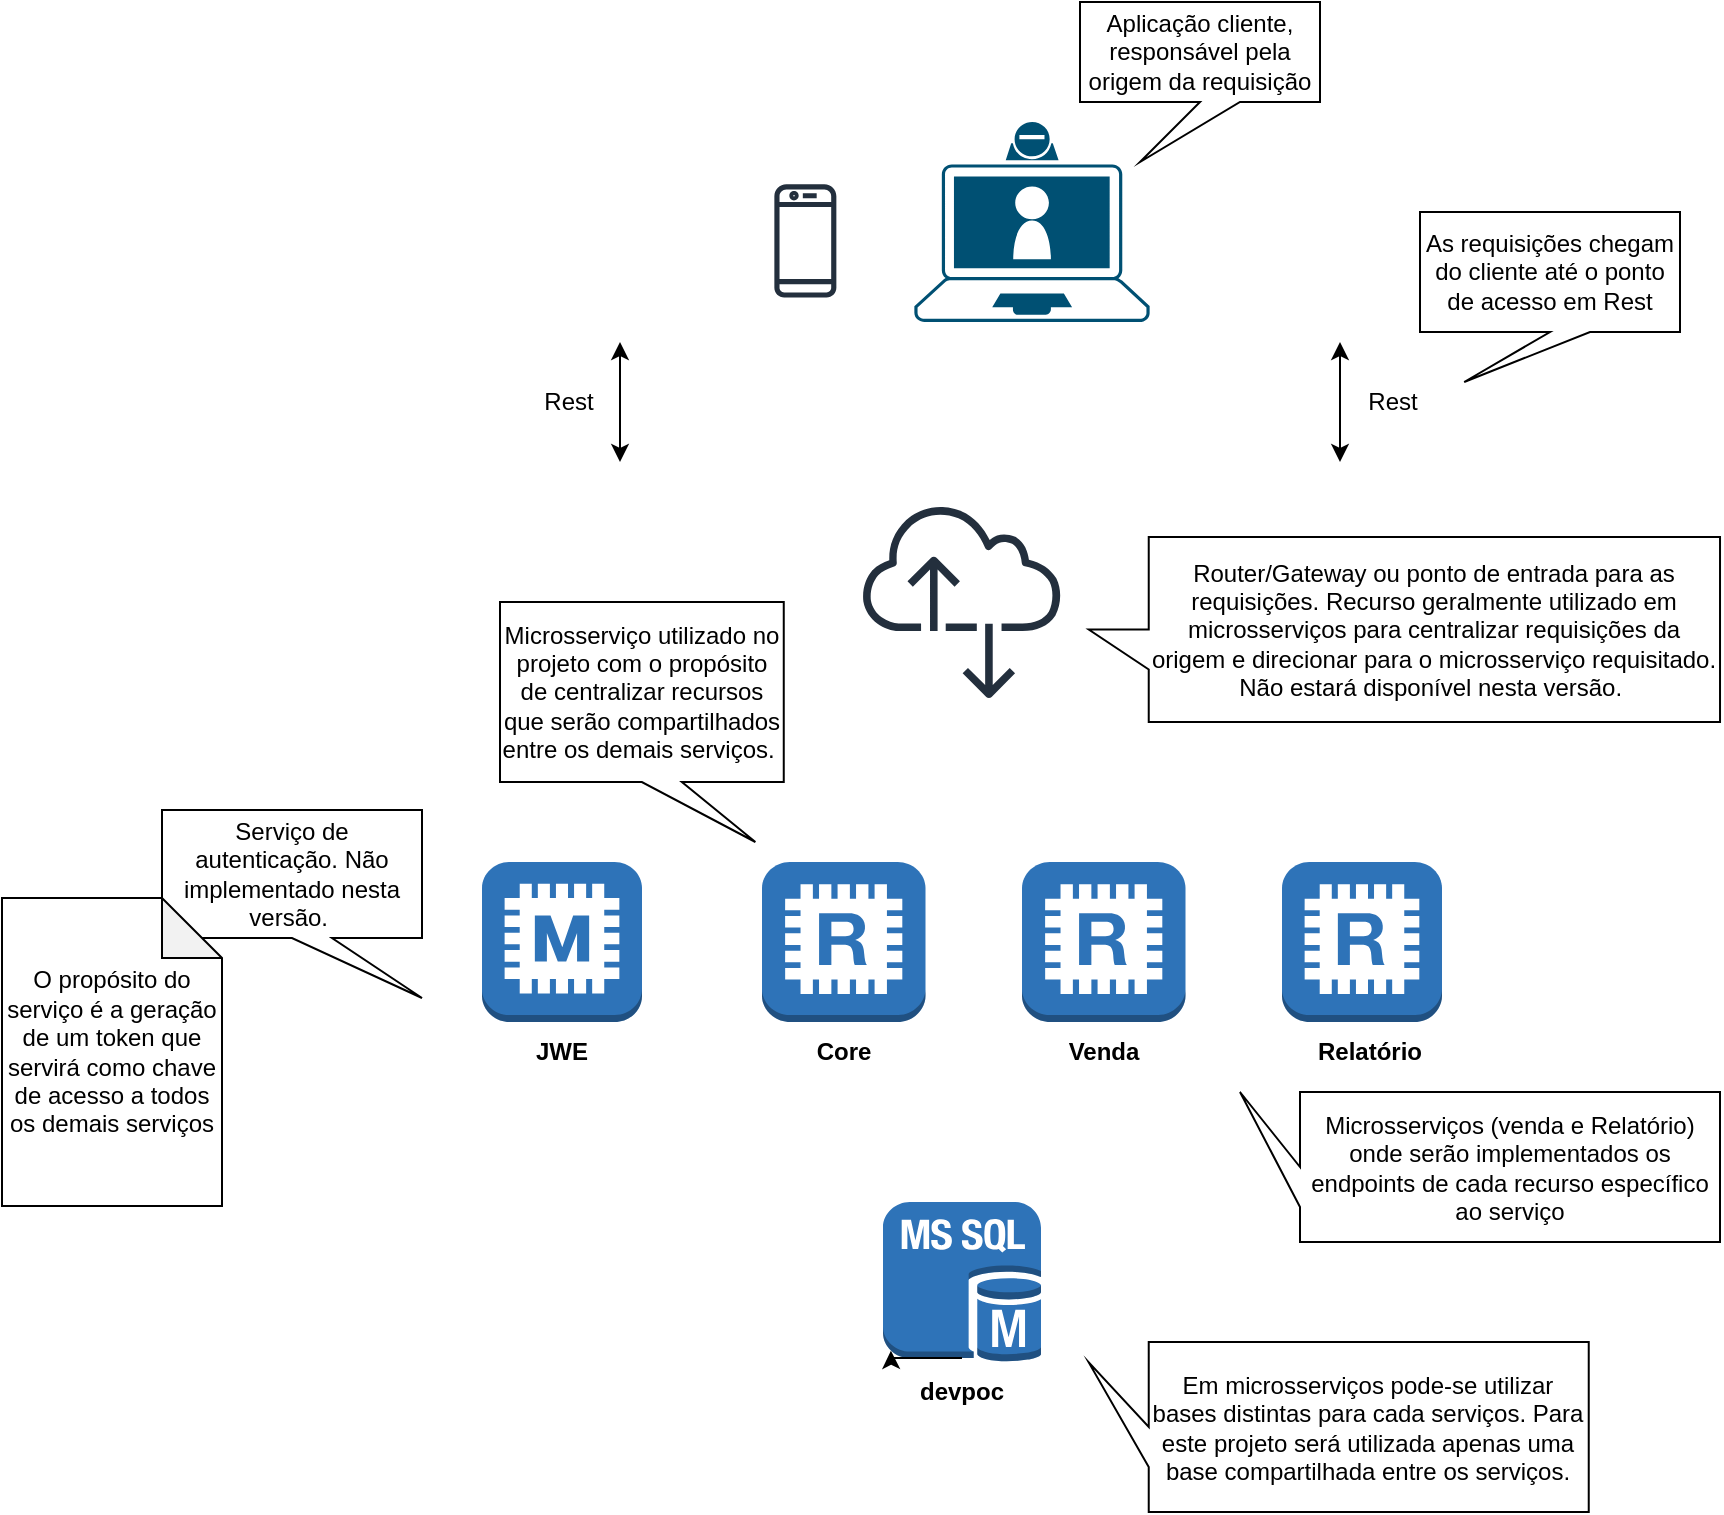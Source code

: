<mxfile version="20.8.23" type="device"><diagram id="Ht1M8jgEwFfnCIfOTk4-" name="Page-1"><mxGraphModel dx="1050" dy="573" grid="1" gridSize="10" guides="1" tooltips="1" connect="1" arrows="1" fold="1" page="1" pageScale="1" pageWidth="1169" pageHeight="827" math="0" shadow="0"><root><mxCell id="0"/><mxCell id="1" parent="0"/><mxCell id="CZYeceebJg51fWoBlLq4-1" value="" style="sketch=0;outlineConnect=0;fontColor=#232F3E;gradientColor=none;fillColor=#232F3D;strokeColor=none;dashed=0;verticalLabelPosition=bottom;verticalAlign=top;align=center;html=1;fontSize=12;fontStyle=0;aspect=fixed;pointerEvents=1;shape=mxgraph.aws4.mobile_client;" vertex="1" parent="1"><mxGeometry x="496.18" y="126" width="31" height="58.98" as="geometry"/></mxCell><mxCell id="CZYeceebJg51fWoBlLq4-2" value="" style="points=[[0.13,0.225,0],[0.5,0,0],[0.87,0.225,0],[0.885,0.5,0],[0.985,0.99,0],[0.5,1,0],[0.015,0.99,0],[0.115,0.5,0]];verticalLabelPosition=bottom;sketch=0;html=1;verticalAlign=top;aspect=fixed;align=center;pointerEvents=1;shape=mxgraph.cisco19.laptop_video_client;fillColor=#005073;strokeColor=none;" vertex="1" parent="1"><mxGeometry x="566.18" y="96" width="117.64" height="100" as="geometry"/></mxCell><mxCell id="CZYeceebJg51fWoBlLq4-4" value="" style="sketch=0;outlineConnect=0;fontColor=#232F3E;gradientColor=none;fillColor=#232F3D;strokeColor=none;dashed=0;verticalLabelPosition=bottom;verticalAlign=top;align=center;html=1;fontSize=12;fontStyle=0;aspect=fixed;pointerEvents=1;shape=mxgraph.aws4.internet_alt2;" vertex="1" parent="1"><mxGeometry x="540" y="286" width="100" height="100" as="geometry"/></mxCell><mxCell id="CZYeceebJg51fWoBlLq4-5" value="" style="outlineConnect=0;dashed=0;verticalLabelPosition=bottom;verticalAlign=top;align=center;html=1;shape=mxgraph.aws3.redis;fillColor=#2E73B8;gradientColor=none;" vertex="1" parent="1"><mxGeometry x="490" y="466" width="81.75" height="80" as="geometry"/></mxCell><mxCell id="CZYeceebJg51fWoBlLq4-6" value="" style="outlineConnect=0;dashed=0;verticalLabelPosition=bottom;verticalAlign=top;align=center;html=1;shape=mxgraph.aws3.redis;fillColor=#2E73B8;gradientColor=none;" vertex="1" parent="1"><mxGeometry x="620" y="466" width="81.75" height="80" as="geometry"/></mxCell><mxCell id="CZYeceebJg51fWoBlLq4-7" value="" style="outlineConnect=0;dashed=0;verticalLabelPosition=bottom;verticalAlign=top;align=center;html=1;shape=mxgraph.aws3.redis;fillColor=#2E73B8;gradientColor=none;" vertex="1" parent="1"><mxGeometry x="750" y="466" width="80" height="80" as="geometry"/></mxCell><mxCell id="CZYeceebJg51fWoBlLq4-8" value="" style="outlineConnect=0;dashed=0;verticalLabelPosition=bottom;verticalAlign=top;align=center;html=1;shape=mxgraph.aws3.ms_sql_instance;fillColor=#2E73B8;gradientColor=none;" vertex="1" parent="1"><mxGeometry x="550.5" y="636" width="79" height="80" as="geometry"/></mxCell><mxCell id="CZYeceebJg51fWoBlLq4-9" value="" style="outlineConnect=0;dashed=0;verticalLabelPosition=bottom;verticalAlign=top;align=center;html=1;shape=mxgraph.aws3.memcached;fillColor=#2E73B8;gradientColor=none;" vertex="1" parent="1"><mxGeometry x="350" y="466" width="80" height="80" as="geometry"/></mxCell><mxCell id="CZYeceebJg51fWoBlLq4-11" style="edgeStyle=orthogonalEdgeStyle;rounded=0;orthogonalLoop=1;jettySize=auto;html=1;exitX=0.5;exitY=0.975;exitDx=0;exitDy=0;exitPerimeter=0;entryX=0.05;entryY=0.93;entryDx=0;entryDy=0;entryPerimeter=0;" edge="1" parent="1" source="CZYeceebJg51fWoBlLq4-8" target="CZYeceebJg51fWoBlLq4-8"><mxGeometry relative="1" as="geometry"/></mxCell><mxCell id="CZYeceebJg51fWoBlLq4-12" value="" style="endArrow=classic;startArrow=classic;html=1;rounded=0;" edge="1" parent="1"><mxGeometry width="50" height="50" relative="1" as="geometry"><mxPoint x="419" y="266" as="sourcePoint"/><mxPoint x="419" y="206" as="targetPoint"/></mxGeometry></mxCell><mxCell id="CZYeceebJg51fWoBlLq4-13" value="" style="endArrow=classic;startArrow=classic;html=1;rounded=0;" edge="1" parent="1"><mxGeometry width="50" height="50" relative="1" as="geometry"><mxPoint x="779" y="266" as="sourcePoint"/><mxPoint x="779" y="206" as="targetPoint"/></mxGeometry></mxCell><mxCell id="CZYeceebJg51fWoBlLq4-14" value="Rest" style="text;html=1;align=center;verticalAlign=middle;resizable=0;points=[];autosize=1;strokeColor=none;fillColor=none;" vertex="1" parent="1"><mxGeometry x="780" y="221" width="50" height="30" as="geometry"/></mxCell><mxCell id="CZYeceebJg51fWoBlLq4-15" value="Rest" style="text;html=1;align=center;verticalAlign=middle;resizable=0;points=[];autosize=1;strokeColor=none;fillColor=none;" vertex="1" parent="1"><mxGeometry x="368" y="221" width="50" height="30" as="geometry"/></mxCell><mxCell id="CZYeceebJg51fWoBlLq4-16" value="Aplicação cliente, responsável pela origem da requisição" style="shape=callout;whiteSpace=wrap;html=1;perimeter=calloutPerimeter;position2=0.25;" vertex="1" parent="1"><mxGeometry x="649" y="36" width="120" height="80" as="geometry"/></mxCell><mxCell id="CZYeceebJg51fWoBlLq4-17" value="As requisições chegam do cliente até o ponto de acesso em Rest" style="shape=callout;whiteSpace=wrap;html=1;perimeter=calloutPerimeter;size=25;position=0.5;position2=0.17;" vertex="1" parent="1"><mxGeometry x="819" y="141" width="130" height="85" as="geometry"/></mxCell><mxCell id="CZYeceebJg51fWoBlLq4-18" value="Router/Gateway ou ponto de entrada para as requisições. Recurso geralmente utilizado em microsserviços para centralizar requisições da origem e direcionar para o microsserviço requisitado. Não estará disponível nesta versão.&amp;nbsp;" style="shape=callout;whiteSpace=wrap;html=1;perimeter=calloutPerimeter;rotation=0;direction=south;" vertex="1" parent="1"><mxGeometry x="653.37" y="303.5" width="315.64" height="92.5" as="geometry"/></mxCell><mxCell id="CZYeceebJg51fWoBlLq4-19" value="&lt;b&gt;Relatório&lt;/b&gt;" style="text;html=1;strokeColor=none;fillColor=none;align=center;verticalAlign=middle;whiteSpace=wrap;rounded=0;" vertex="1" parent="1"><mxGeometry x="764" y="546" width="60" height="30" as="geometry"/></mxCell><mxCell id="CZYeceebJg51fWoBlLq4-20" value="&lt;b&gt;Venda&lt;/b&gt;" style="text;html=1;strokeColor=none;fillColor=none;align=center;verticalAlign=middle;whiteSpace=wrap;rounded=0;" vertex="1" parent="1"><mxGeometry x="630.88" y="546" width="60" height="30" as="geometry"/></mxCell><mxCell id="CZYeceebJg51fWoBlLq4-21" value="&lt;b&gt;Core&lt;/b&gt;" style="text;html=1;strokeColor=none;fillColor=none;align=center;verticalAlign=middle;whiteSpace=wrap;rounded=0;" vertex="1" parent="1"><mxGeometry x="500.88" y="546" width="60" height="30" as="geometry"/></mxCell><mxCell id="CZYeceebJg51fWoBlLq4-22" value="JWE" style="text;html=1;strokeColor=none;fillColor=none;align=center;verticalAlign=middle;whiteSpace=wrap;rounded=0;fontStyle=1" vertex="1" parent="1"><mxGeometry x="360" y="546" width="60" height="30" as="geometry"/></mxCell><mxCell id="CZYeceebJg51fWoBlLq4-23" value="Microsserviço utilizado no projeto com o propósito de centralizar recursos que serão compartilhados entre os demais serviços.&amp;nbsp;" style="shape=callout;whiteSpace=wrap;html=1;perimeter=calloutPerimeter;position2=0.9;" vertex="1" parent="1"><mxGeometry x="359" y="336" width="141.88" height="120" as="geometry"/></mxCell><mxCell id="CZYeceebJg51fWoBlLq4-25" value="Microsserviços (venda e Relatório) onde serão implementados os endpoints de cada recurso específico ao serviço" style="shape=callout;whiteSpace=wrap;html=1;perimeter=calloutPerimeter;rotation=0;direction=south;position2=0;" vertex="1" parent="1"><mxGeometry x="729" y="581" width="240" height="75" as="geometry"/></mxCell><mxCell id="CZYeceebJg51fWoBlLq4-26" value="Em microsserviços pode-se utilizar bases distintas para cada serviços. Para este projeto será utilizada apenas uma base compartilhada entre os serviços." style="shape=callout;whiteSpace=wrap;html=1;perimeter=calloutPerimeter;rotation=0;direction=south;position2=0.12;" vertex="1" parent="1"><mxGeometry x="653.37" y="706" width="250" height="85" as="geometry"/></mxCell><mxCell id="CZYeceebJg51fWoBlLq4-29" value="devpoc" style="text;html=1;strokeColor=none;fillColor=none;align=center;verticalAlign=middle;whiteSpace=wrap;rounded=0;fontStyle=1" vertex="1" parent="1"><mxGeometry x="560" y="716" width="60" height="30" as="geometry"/></mxCell><mxCell id="CZYeceebJg51fWoBlLq4-31" value="Serviço de autenticação. Não implementado nesta versão.&amp;nbsp;" style="shape=callout;whiteSpace=wrap;html=1;perimeter=calloutPerimeter;position2=1;" vertex="1" parent="1"><mxGeometry x="190" y="440" width="130" height="94" as="geometry"/></mxCell><mxCell id="CZYeceebJg51fWoBlLq4-33" value="O propósito do serviço é a geração de um token que servirá como chave de acesso a todos os demais serviços" style="shape=note;whiteSpace=wrap;html=1;backgroundOutline=1;darkOpacity=0.05;" vertex="1" parent="1"><mxGeometry x="110" y="484" width="110" height="154" as="geometry"/></mxCell></root></mxGraphModel></diagram></mxfile>